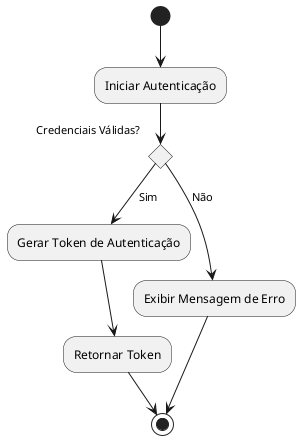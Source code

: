 @startuml Autentica
(*) --> "Iniciar Autenticação"
if "Credenciais Válidas?" then
  -->[Sim] "Gerar Token de Autenticação"
  --> "Retornar Token"
  --> (*)
else
  -->[Não] "Exibir Mensagem de Erro"
  --> (*)
endif
@enduml


